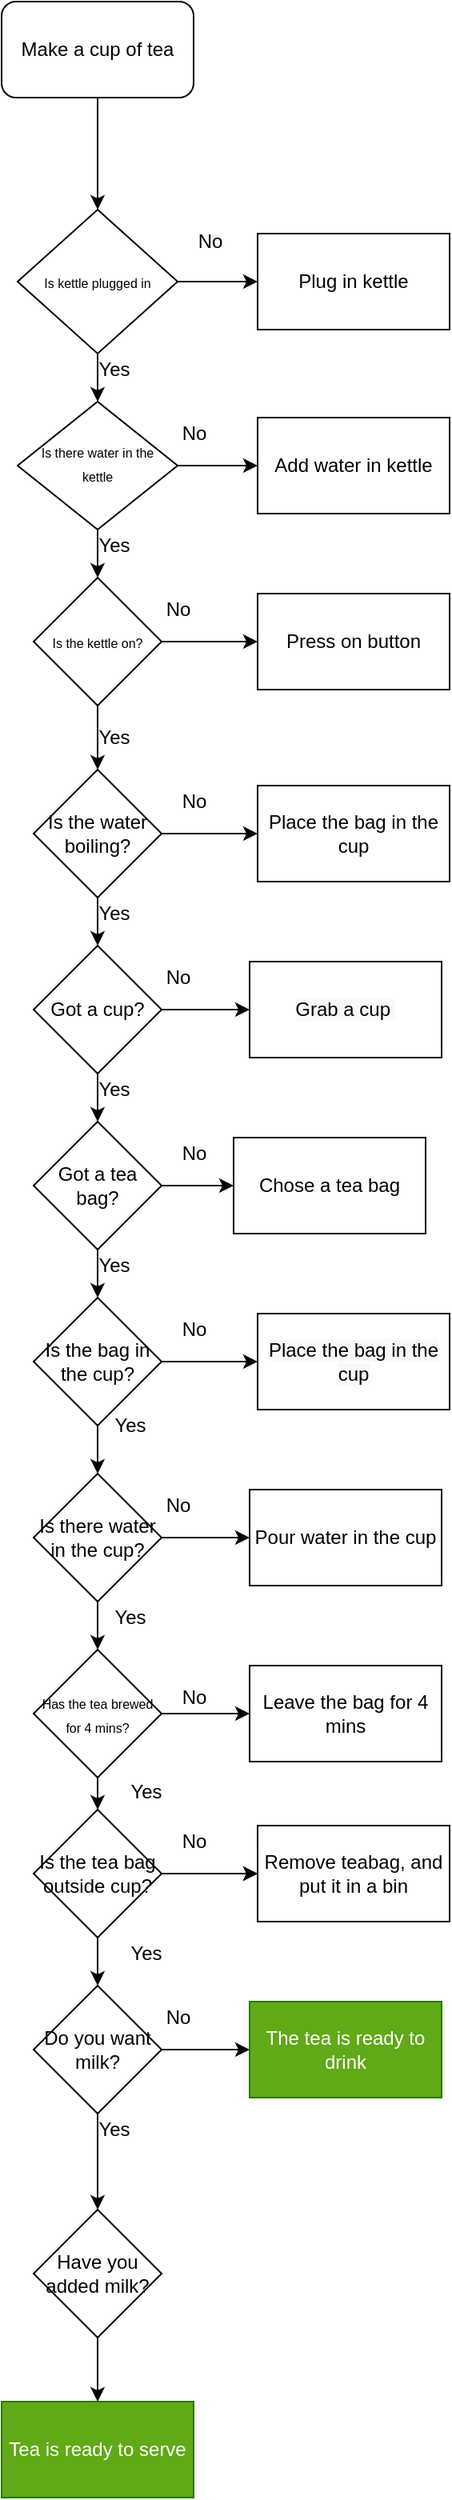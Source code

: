 <mxfile version="13.10.1" type="github">
  <diagram id="C5RBs43oDa-KdzZeNtuy" name="Page-1">
    <mxGraphModel dx="513" dy="350" grid="1" gridSize="10" guides="1" tooltips="1" connect="1" arrows="1" fold="1" page="1" pageScale="1" pageWidth="827" pageHeight="1169" math="0" shadow="0">
      <root>
        <mxCell id="WIyWlLk6GJQsqaUBKTNV-0" />
        <mxCell id="WIyWlLk6GJQsqaUBKTNV-1" parent="WIyWlLk6GJQsqaUBKTNV-0" />
        <mxCell id="8ZVMlgJZfLMr-YWJOrnI-1" value="Make a cup of tea" style="rounded=1;whiteSpace=wrap;html=1;labelBorderColor=none;" vertex="1" parent="WIyWlLk6GJQsqaUBKTNV-1">
          <mxGeometry x="160" y="40" width="120" height="60" as="geometry" />
        </mxCell>
        <mxCell id="8ZVMlgJZfLMr-YWJOrnI-10" style="edgeStyle=orthogonalEdgeStyle;rounded=0;orthogonalLoop=1;jettySize=auto;html=1;exitX=0.5;exitY=1;exitDx=0;exitDy=0;" edge="1" parent="WIyWlLk6GJQsqaUBKTNV-1" source="WIyWlLk6GJQsqaUBKTNV-10" target="8ZVMlgJZfLMr-YWJOrnI-3">
          <mxGeometry relative="1" as="geometry" />
        </mxCell>
        <mxCell id="8ZVMlgJZfLMr-YWJOrnI-13" style="edgeStyle=orthogonalEdgeStyle;rounded=0;orthogonalLoop=1;jettySize=auto;html=1;exitX=1;exitY=0.5;exitDx=0;exitDy=0;entryX=0;entryY=0.5;entryDx=0;entryDy=0;" edge="1" parent="WIyWlLk6GJQsqaUBKTNV-1" source="WIyWlLk6GJQsqaUBKTNV-10">
          <mxGeometry relative="1" as="geometry">
            <mxPoint x="320" y="330" as="targetPoint" />
          </mxGeometry>
        </mxCell>
        <mxCell id="WIyWlLk6GJQsqaUBKTNV-10" value="&lt;font style=&quot;font-size: 8px&quot;&gt;Is there water in the kettle&lt;/font&gt;" style="rhombus;whiteSpace=wrap;html=1;shadow=0;fontFamily=Helvetica;fontSize=12;align=center;strokeWidth=1;spacing=6;spacingTop=-4;" parent="WIyWlLk6GJQsqaUBKTNV-1" vertex="1">
          <mxGeometry x="170" y="290" width="100" height="80" as="geometry" />
        </mxCell>
        <mxCell id="8ZVMlgJZfLMr-YWJOrnI-2" value="" style="edgeStyle=orthogonalEdgeStyle;rounded=0;orthogonalLoop=1;jettySize=auto;html=1;" edge="1" parent="WIyWlLk6GJQsqaUBKTNV-1" source="8ZVMlgJZfLMr-YWJOrnI-1">
          <mxGeometry relative="1" as="geometry">
            <mxPoint x="220" y="170" as="targetPoint" />
          </mxGeometry>
        </mxCell>
        <mxCell id="8ZVMlgJZfLMr-YWJOrnI-14" style="edgeStyle=orthogonalEdgeStyle;rounded=0;orthogonalLoop=1;jettySize=auto;html=1;exitX=1;exitY=0.5;exitDx=0;exitDy=0;" edge="1" parent="WIyWlLk6GJQsqaUBKTNV-1" source="8ZVMlgJZfLMr-YWJOrnI-3">
          <mxGeometry relative="1" as="geometry">
            <mxPoint x="320" y="440" as="targetPoint" />
          </mxGeometry>
        </mxCell>
        <mxCell id="8ZVMlgJZfLMr-YWJOrnI-21" value="" style="edgeStyle=orthogonalEdgeStyle;rounded=0;orthogonalLoop=1;jettySize=auto;html=1;" edge="1" parent="WIyWlLk6GJQsqaUBKTNV-1" source="8ZVMlgJZfLMr-YWJOrnI-3" target="8ZVMlgJZfLMr-YWJOrnI-20">
          <mxGeometry relative="1" as="geometry" />
        </mxCell>
        <mxCell id="8ZVMlgJZfLMr-YWJOrnI-3" value="&lt;font style=&quot;font-size: 8px&quot;&gt;Is the kettle on?&lt;/font&gt;" style="rhombus;whiteSpace=wrap;html=1;" vertex="1" parent="WIyWlLk6GJQsqaUBKTNV-1">
          <mxGeometry x="180" y="400" width="80" height="80" as="geometry" />
        </mxCell>
        <mxCell id="8ZVMlgJZfLMr-YWJOrnI-7" value="" style="edgeStyle=orthogonalEdgeStyle;rounded=0;orthogonalLoop=1;jettySize=auto;html=1;" edge="1" parent="WIyWlLk6GJQsqaUBKTNV-1" source="8ZVMlgJZfLMr-YWJOrnI-4">
          <mxGeometry relative="1" as="geometry">
            <mxPoint x="320" y="215" as="targetPoint" />
          </mxGeometry>
        </mxCell>
        <mxCell id="8ZVMlgJZfLMr-YWJOrnI-11" style="edgeStyle=orthogonalEdgeStyle;rounded=0;orthogonalLoop=1;jettySize=auto;html=1;exitX=0.5;exitY=1;exitDx=0;exitDy=0;entryX=0.5;entryY=0;entryDx=0;entryDy=0;" edge="1" parent="WIyWlLk6GJQsqaUBKTNV-1" source="8ZVMlgJZfLMr-YWJOrnI-4" target="WIyWlLk6GJQsqaUBKTNV-10">
          <mxGeometry relative="1" as="geometry" />
        </mxCell>
        <mxCell id="8ZVMlgJZfLMr-YWJOrnI-4" value="&lt;font style=&quot;font-size: 8px&quot;&gt;Is kettle plugged in&lt;/font&gt;" style="rhombus;whiteSpace=wrap;html=1;" vertex="1" parent="WIyWlLk6GJQsqaUBKTNV-1">
          <mxGeometry x="170" y="170" width="100" height="90" as="geometry" />
        </mxCell>
        <mxCell id="8ZVMlgJZfLMr-YWJOrnI-8" value="No" style="text;html=1;align=center;verticalAlign=middle;resizable=0;points=[];autosize=1;" vertex="1" parent="WIyWlLk6GJQsqaUBKTNV-1">
          <mxGeometry x="275" y="180" width="30" height="20" as="geometry" />
        </mxCell>
        <mxCell id="8ZVMlgJZfLMr-YWJOrnI-15" value="No" style="text;html=1;align=center;verticalAlign=middle;resizable=0;points=[];autosize=1;" vertex="1" parent="WIyWlLk6GJQsqaUBKTNV-1">
          <mxGeometry x="265" y="300" width="30" height="20" as="geometry" />
        </mxCell>
        <mxCell id="8ZVMlgJZfLMr-YWJOrnI-16" value="No" style="text;html=1;align=center;verticalAlign=middle;resizable=0;points=[];autosize=1;" vertex="1" parent="WIyWlLk6GJQsqaUBKTNV-1">
          <mxGeometry x="255" y="410" width="30" height="20" as="geometry" />
        </mxCell>
        <mxCell id="8ZVMlgJZfLMr-YWJOrnI-17" value="Yes" style="text;html=1;align=center;verticalAlign=middle;resizable=0;points=[];autosize=1;" vertex="1" parent="WIyWlLk6GJQsqaUBKTNV-1">
          <mxGeometry x="210" y="260" width="40" height="20" as="geometry" />
        </mxCell>
        <mxCell id="8ZVMlgJZfLMr-YWJOrnI-18" value="Yes" style="text;html=1;align=center;verticalAlign=middle;resizable=0;points=[];autosize=1;" vertex="1" parent="WIyWlLk6GJQsqaUBKTNV-1">
          <mxGeometry x="210" y="370" width="40" height="20" as="geometry" />
        </mxCell>
        <mxCell id="8ZVMlgJZfLMr-YWJOrnI-25" style="edgeStyle=orthogonalEdgeStyle;rounded=0;orthogonalLoop=1;jettySize=auto;html=1;exitX=1;exitY=0.5;exitDx=0;exitDy=0;entryX=0;entryY=0.5;entryDx=0;entryDy=0;" edge="1" parent="WIyWlLk6GJQsqaUBKTNV-1" source="8ZVMlgJZfLMr-YWJOrnI-20">
          <mxGeometry relative="1" as="geometry">
            <mxPoint x="320" y="560" as="targetPoint" />
          </mxGeometry>
        </mxCell>
        <mxCell id="8ZVMlgJZfLMr-YWJOrnI-28" value="" style="edgeStyle=orthogonalEdgeStyle;rounded=0;orthogonalLoop=1;jettySize=auto;html=1;" edge="1" parent="WIyWlLk6GJQsqaUBKTNV-1" source="8ZVMlgJZfLMr-YWJOrnI-20" target="8ZVMlgJZfLMr-YWJOrnI-27">
          <mxGeometry relative="1" as="geometry" />
        </mxCell>
        <mxCell id="8ZVMlgJZfLMr-YWJOrnI-20" value="Is the water boiling?" style="rhombus;whiteSpace=wrap;html=1;" vertex="1" parent="WIyWlLk6GJQsqaUBKTNV-1">
          <mxGeometry x="180" y="520" width="80" height="80" as="geometry" />
        </mxCell>
        <mxCell id="8ZVMlgJZfLMr-YWJOrnI-22" value="Yes" style="text;html=1;align=center;verticalAlign=middle;resizable=0;points=[];autosize=1;" vertex="1" parent="WIyWlLk6GJQsqaUBKTNV-1">
          <mxGeometry x="210" y="490" width="40" height="20" as="geometry" />
        </mxCell>
        <mxCell id="8ZVMlgJZfLMr-YWJOrnI-26" value="No&lt;br&gt;" style="text;html=1;align=center;verticalAlign=middle;resizable=0;points=[];autosize=1;" vertex="1" parent="WIyWlLk6GJQsqaUBKTNV-1">
          <mxGeometry x="265" y="530" width="30" height="20" as="geometry" />
        </mxCell>
        <mxCell id="8ZVMlgJZfLMr-YWJOrnI-30" style="edgeStyle=orthogonalEdgeStyle;rounded=0;orthogonalLoop=1;jettySize=auto;html=1;exitX=1;exitY=0.5;exitDx=0;exitDy=0;entryX=0;entryY=0.5;entryDx=0;entryDy=0;" edge="1" parent="WIyWlLk6GJQsqaUBKTNV-1" source="8ZVMlgJZfLMr-YWJOrnI-27">
          <mxGeometry relative="1" as="geometry">
            <mxPoint x="315" y="670" as="targetPoint" />
          </mxGeometry>
        </mxCell>
        <mxCell id="8ZVMlgJZfLMr-YWJOrnI-36" value="" style="edgeStyle=orthogonalEdgeStyle;rounded=0;orthogonalLoop=1;jettySize=auto;html=1;" edge="1" parent="WIyWlLk6GJQsqaUBKTNV-1" source="8ZVMlgJZfLMr-YWJOrnI-27" target="8ZVMlgJZfLMr-YWJOrnI-35">
          <mxGeometry relative="1" as="geometry" />
        </mxCell>
        <mxCell id="8ZVMlgJZfLMr-YWJOrnI-27" value="Got a cup?" style="rhombus;whiteSpace=wrap;html=1;" vertex="1" parent="WIyWlLk6GJQsqaUBKTNV-1">
          <mxGeometry x="180" y="630" width="80" height="80" as="geometry" />
        </mxCell>
        <mxCell id="8ZVMlgJZfLMr-YWJOrnI-32" value="No" style="text;html=1;align=center;verticalAlign=middle;resizable=0;points=[];autosize=1;" vertex="1" parent="WIyWlLk6GJQsqaUBKTNV-1">
          <mxGeometry x="255" y="640" width="30" height="20" as="geometry" />
        </mxCell>
        <mxCell id="8ZVMlgJZfLMr-YWJOrnI-34" value="Yes" style="text;html=1;align=center;verticalAlign=middle;resizable=0;points=[];autosize=1;" vertex="1" parent="WIyWlLk6GJQsqaUBKTNV-1">
          <mxGeometry x="210" y="600" width="40" height="20" as="geometry" />
        </mxCell>
        <mxCell id="8ZVMlgJZfLMr-YWJOrnI-42" value="" style="edgeStyle=orthogonalEdgeStyle;rounded=0;orthogonalLoop=1;jettySize=auto;html=1;" edge="1" parent="WIyWlLk6GJQsqaUBKTNV-1" source="8ZVMlgJZfLMr-YWJOrnI-35" target="8ZVMlgJZfLMr-YWJOrnI-41">
          <mxGeometry relative="1" as="geometry" />
        </mxCell>
        <mxCell id="8ZVMlgJZfLMr-YWJOrnI-89" value="" style="edgeStyle=orthogonalEdgeStyle;rounded=0;orthogonalLoop=1;jettySize=auto;html=1;" edge="1" parent="WIyWlLk6GJQsqaUBKTNV-1" source="8ZVMlgJZfLMr-YWJOrnI-35">
          <mxGeometry relative="1" as="geometry">
            <mxPoint x="305" y="780" as="targetPoint" />
          </mxGeometry>
        </mxCell>
        <mxCell id="8ZVMlgJZfLMr-YWJOrnI-35" value="Got a tea bag?" style="rhombus;whiteSpace=wrap;html=1;" vertex="1" parent="WIyWlLk6GJQsqaUBKTNV-1">
          <mxGeometry x="180" y="740" width="80" height="80" as="geometry" />
        </mxCell>
        <mxCell id="8ZVMlgJZfLMr-YWJOrnI-39" value="Yes" style="text;html=1;align=center;verticalAlign=middle;resizable=0;points=[];autosize=1;" vertex="1" parent="WIyWlLk6GJQsqaUBKTNV-1">
          <mxGeometry x="210" y="710" width="40" height="20" as="geometry" />
        </mxCell>
        <mxCell id="8ZVMlgJZfLMr-YWJOrnI-40" value="No" style="text;html=1;align=center;verticalAlign=middle;resizable=0;points=[];autosize=1;" vertex="1" parent="WIyWlLk6GJQsqaUBKTNV-1">
          <mxGeometry x="265" y="750" width="30" height="20" as="geometry" />
        </mxCell>
        <mxCell id="8ZVMlgJZfLMr-YWJOrnI-44" value="" style="edgeStyle=orthogonalEdgeStyle;rounded=0;orthogonalLoop=1;jettySize=auto;html=1;" edge="1" parent="WIyWlLk6GJQsqaUBKTNV-1" source="8ZVMlgJZfLMr-YWJOrnI-41">
          <mxGeometry relative="1" as="geometry">
            <mxPoint x="320" y="890" as="targetPoint" />
          </mxGeometry>
        </mxCell>
        <mxCell id="8ZVMlgJZfLMr-YWJOrnI-48" value="" style="edgeStyle=orthogonalEdgeStyle;rounded=0;orthogonalLoop=1;jettySize=auto;html=1;" edge="1" parent="WIyWlLk6GJQsqaUBKTNV-1" source="8ZVMlgJZfLMr-YWJOrnI-41" target="8ZVMlgJZfLMr-YWJOrnI-47">
          <mxGeometry relative="1" as="geometry" />
        </mxCell>
        <mxCell id="8ZVMlgJZfLMr-YWJOrnI-41" value="Is the bag in the cup?" style="rhombus;whiteSpace=wrap;html=1;" vertex="1" parent="WIyWlLk6GJQsqaUBKTNV-1">
          <mxGeometry x="180" y="850" width="80" height="80" as="geometry" />
        </mxCell>
        <mxCell id="8ZVMlgJZfLMr-YWJOrnI-45" value="Yes" style="text;html=1;align=center;verticalAlign=middle;resizable=0;points=[];autosize=1;" vertex="1" parent="WIyWlLk6GJQsqaUBKTNV-1">
          <mxGeometry x="210" y="820" width="40" height="20" as="geometry" />
        </mxCell>
        <mxCell id="8ZVMlgJZfLMr-YWJOrnI-46" value="No" style="text;html=1;align=center;verticalAlign=middle;resizable=0;points=[];autosize=1;" vertex="1" parent="WIyWlLk6GJQsqaUBKTNV-1">
          <mxGeometry x="265" y="860" width="30" height="20" as="geometry" />
        </mxCell>
        <mxCell id="8ZVMlgJZfLMr-YWJOrnI-51" value="" style="edgeStyle=orthogonalEdgeStyle;rounded=0;orthogonalLoop=1;jettySize=auto;html=1;" edge="1" parent="WIyWlLk6GJQsqaUBKTNV-1" source="8ZVMlgJZfLMr-YWJOrnI-47">
          <mxGeometry relative="1" as="geometry">
            <mxPoint x="315" y="1000" as="targetPoint" />
          </mxGeometry>
        </mxCell>
        <mxCell id="8ZVMlgJZfLMr-YWJOrnI-55" value="" style="edgeStyle=orthogonalEdgeStyle;rounded=0;orthogonalLoop=1;jettySize=auto;html=1;" edge="1" parent="WIyWlLk6GJQsqaUBKTNV-1" source="8ZVMlgJZfLMr-YWJOrnI-47" target="8ZVMlgJZfLMr-YWJOrnI-53">
          <mxGeometry relative="1" as="geometry" />
        </mxCell>
        <mxCell id="8ZVMlgJZfLMr-YWJOrnI-47" value="Is there water in the cup?" style="rhombus;whiteSpace=wrap;html=1;" vertex="1" parent="WIyWlLk6GJQsqaUBKTNV-1">
          <mxGeometry x="180" y="960" width="80" height="80" as="geometry" />
        </mxCell>
        <mxCell id="8ZVMlgJZfLMr-YWJOrnI-49" value="Yes" style="text;html=1;align=center;verticalAlign=middle;resizable=0;points=[];autosize=1;" vertex="1" parent="WIyWlLk6GJQsqaUBKTNV-1">
          <mxGeometry x="220" y="920" width="40" height="20" as="geometry" />
        </mxCell>
        <mxCell id="8ZVMlgJZfLMr-YWJOrnI-52" value="No" style="text;html=1;align=center;verticalAlign=middle;resizable=0;points=[];autosize=1;" vertex="1" parent="WIyWlLk6GJQsqaUBKTNV-1">
          <mxGeometry x="255" y="970" width="30" height="20" as="geometry" />
        </mxCell>
        <mxCell id="8ZVMlgJZfLMr-YWJOrnI-56" value="" style="edgeStyle=orthogonalEdgeStyle;rounded=0;orthogonalLoop=1;jettySize=auto;html=1;" edge="1" parent="WIyWlLk6GJQsqaUBKTNV-1" source="8ZVMlgJZfLMr-YWJOrnI-53">
          <mxGeometry relative="1" as="geometry">
            <mxPoint x="315" y="1110" as="targetPoint" />
          </mxGeometry>
        </mxCell>
        <mxCell id="8ZVMlgJZfLMr-YWJOrnI-71" value="" style="edgeStyle=orthogonalEdgeStyle;rounded=0;orthogonalLoop=1;jettySize=auto;html=1;" edge="1" parent="WIyWlLk6GJQsqaUBKTNV-1" source="8ZVMlgJZfLMr-YWJOrnI-53" target="8ZVMlgJZfLMr-YWJOrnI-59">
          <mxGeometry relative="1" as="geometry" />
        </mxCell>
        <mxCell id="8ZVMlgJZfLMr-YWJOrnI-53" value="&lt;font style=&quot;font-size: 8px&quot;&gt;Has the tea brewed for 4 mins?&lt;/font&gt;" style="rhombus;whiteSpace=wrap;html=1;" vertex="1" parent="WIyWlLk6GJQsqaUBKTNV-1">
          <mxGeometry x="180" y="1070" width="80" height="80" as="geometry" />
        </mxCell>
        <mxCell id="8ZVMlgJZfLMr-YWJOrnI-57" value="Yes" style="text;html=1;align=center;verticalAlign=middle;resizable=0;points=[];autosize=1;" vertex="1" parent="WIyWlLk6GJQsqaUBKTNV-1">
          <mxGeometry x="220" y="1040" width="40" height="20" as="geometry" />
        </mxCell>
        <mxCell id="8ZVMlgJZfLMr-YWJOrnI-58" value="No" style="text;html=1;align=center;verticalAlign=middle;resizable=0;points=[];autosize=1;" vertex="1" parent="WIyWlLk6GJQsqaUBKTNV-1">
          <mxGeometry x="265" y="1090" width="30" height="20" as="geometry" />
        </mxCell>
        <mxCell id="8ZVMlgJZfLMr-YWJOrnI-73" value="" style="edgeStyle=orthogonalEdgeStyle;rounded=0;orthogonalLoop=1;jettySize=auto;html=1;" edge="1" parent="WIyWlLk6GJQsqaUBKTNV-1" source="8ZVMlgJZfLMr-YWJOrnI-59" target="8ZVMlgJZfLMr-YWJOrnI-72">
          <mxGeometry relative="1" as="geometry" />
        </mxCell>
        <mxCell id="8ZVMlgJZfLMr-YWJOrnI-74" value="" style="edgeStyle=orthogonalEdgeStyle;rounded=0;orthogonalLoop=1;jettySize=auto;html=1;" edge="1" parent="WIyWlLk6GJQsqaUBKTNV-1" source="8ZVMlgJZfLMr-YWJOrnI-59" target="8ZVMlgJZfLMr-YWJOrnI-72">
          <mxGeometry relative="1" as="geometry" />
        </mxCell>
        <mxCell id="8ZVMlgJZfLMr-YWJOrnI-76" value="" style="edgeStyle=orthogonalEdgeStyle;rounded=0;orthogonalLoop=1;jettySize=auto;html=1;" edge="1" parent="WIyWlLk6GJQsqaUBKTNV-1" source="8ZVMlgJZfLMr-YWJOrnI-59" target="8ZVMlgJZfLMr-YWJOrnI-68">
          <mxGeometry relative="1" as="geometry" />
        </mxCell>
        <mxCell id="8ZVMlgJZfLMr-YWJOrnI-59" value="Is the tea bag outside cup?" style="rhombus;whiteSpace=wrap;html=1;" vertex="1" parent="WIyWlLk6GJQsqaUBKTNV-1">
          <mxGeometry x="180" y="1170" width="80" height="80" as="geometry" />
        </mxCell>
        <mxCell id="8ZVMlgJZfLMr-YWJOrnI-63" value="Yes" style="text;html=1;align=center;verticalAlign=middle;resizable=0;points=[];autosize=1;" vertex="1" parent="WIyWlLk6GJQsqaUBKTNV-1">
          <mxGeometry x="230" y="1149" width="40" height="20" as="geometry" />
        </mxCell>
        <mxCell id="8ZVMlgJZfLMr-YWJOrnI-83" style="edgeStyle=orthogonalEdgeStyle;rounded=0;orthogonalLoop=1;jettySize=auto;html=1;exitX=0.5;exitY=1;exitDx=0;exitDy=0;" edge="1" parent="WIyWlLk6GJQsqaUBKTNV-1" source="8ZVMlgJZfLMr-YWJOrnI-68">
          <mxGeometry relative="1" as="geometry">
            <mxPoint x="220" y="1420" as="targetPoint" />
          </mxGeometry>
        </mxCell>
        <mxCell id="8ZVMlgJZfLMr-YWJOrnI-99" value="" style="edgeStyle=orthogonalEdgeStyle;curved=0;rounded=1;sketch=0;orthogonalLoop=1;jettySize=auto;html=1;" edge="1" parent="WIyWlLk6GJQsqaUBKTNV-1" source="8ZVMlgJZfLMr-YWJOrnI-68" target="8ZVMlgJZfLMr-YWJOrnI-98">
          <mxGeometry relative="1" as="geometry" />
        </mxCell>
        <mxCell id="8ZVMlgJZfLMr-YWJOrnI-68" value="Do you want milk?" style="rhombus;whiteSpace=wrap;html=1;" vertex="1" parent="WIyWlLk6GJQsqaUBKTNV-1">
          <mxGeometry x="180" y="1280" width="80" height="80" as="geometry" />
        </mxCell>
        <mxCell id="8ZVMlgJZfLMr-YWJOrnI-72" value="Remove teabag, and put it in a bin" style="whiteSpace=wrap;html=1;" vertex="1" parent="WIyWlLk6GJQsqaUBKTNV-1">
          <mxGeometry x="320" y="1180" width="120" height="60" as="geometry" />
        </mxCell>
        <mxCell id="8ZVMlgJZfLMr-YWJOrnI-75" value="No" style="text;html=1;align=center;verticalAlign=middle;resizable=0;points=[];autosize=1;" vertex="1" parent="WIyWlLk6GJQsqaUBKTNV-1">
          <mxGeometry x="265" y="1180" width="30" height="20" as="geometry" />
        </mxCell>
        <mxCell id="8ZVMlgJZfLMr-YWJOrnI-81" value="Yes" style="text;html=1;align=center;verticalAlign=middle;resizable=0;points=[];autosize=1;" vertex="1" parent="WIyWlLk6GJQsqaUBKTNV-1">
          <mxGeometry x="230" y="1250" width="40" height="20" as="geometry" />
        </mxCell>
        <mxCell id="8ZVMlgJZfLMr-YWJOrnI-82" value="No" style="text;html=1;align=center;verticalAlign=middle;resizable=0;points=[];autosize=1;" vertex="1" parent="WIyWlLk6GJQsqaUBKTNV-1">
          <mxGeometry x="255" y="1290" width="30" height="20" as="geometry" />
        </mxCell>
        <mxCell id="8ZVMlgJZfLMr-YWJOrnI-84" value="Yes" style="text;html=1;align=center;verticalAlign=middle;resizable=0;points=[];autosize=1;" vertex="1" parent="WIyWlLk6GJQsqaUBKTNV-1">
          <mxGeometry x="210" y="1360" width="40" height="20" as="geometry" />
        </mxCell>
        <mxCell id="8ZVMlgJZfLMr-YWJOrnI-90" value="&lt;span style=&quot;background-color: rgb(255 , 255 , 255)&quot;&gt;Chose a tea bag&lt;/span&gt;" style="rounded=0;whiteSpace=wrap;html=1;" vertex="1" parent="WIyWlLk6GJQsqaUBKTNV-1">
          <mxGeometry x="305" y="750" width="120" height="60" as="geometry" />
        </mxCell>
        <mxCell id="8ZVMlgJZfLMr-YWJOrnI-91" value="&lt;meta charset=&quot;utf-8&quot;&gt;&lt;span style=&quot;color: rgb(0, 0, 0); font-family: helvetica; font-size: 12px; font-style: normal; font-weight: 400; letter-spacing: normal; text-align: center; text-indent: 0px; text-transform: none; word-spacing: 0px; background-color: rgb(248, 249, 250); display: inline; float: none;&quot;&gt;Place the bag in the cup&lt;/span&gt;" style="rounded=0;whiteSpace=wrap;html=1;" vertex="1" parent="WIyWlLk6GJQsqaUBKTNV-1">
          <mxGeometry x="320" y="860" width="120" height="60" as="geometry" />
        </mxCell>
        <mxCell id="8ZVMlgJZfLMr-YWJOrnI-92" value="&lt;span&gt;Place the bag in the cup&lt;/span&gt;" style="rounded=0;whiteSpace=wrap;html=1;sketch=0;" vertex="1" parent="WIyWlLk6GJQsqaUBKTNV-1">
          <mxGeometry x="320" y="530" width="120" height="60" as="geometry" />
        </mxCell>
        <mxCell id="8ZVMlgJZfLMr-YWJOrnI-93" value="&lt;meta charset=&quot;utf-8&quot;&gt;&lt;span style=&quot;color: rgb(0, 0, 0); font-family: helvetica; font-size: 12px; font-style: normal; font-weight: 400; letter-spacing: normal; text-align: center; text-indent: 0px; text-transform: none; word-spacing: 0px; background-color: rgb(248, 249, 250); display: inline; float: none;&quot;&gt;Grab a cup&amp;nbsp;&lt;/span&gt;" style="rounded=0;whiteSpace=wrap;html=1;sketch=0;" vertex="1" parent="WIyWlLk6GJQsqaUBKTNV-1">
          <mxGeometry x="315" y="640" width="120" height="60" as="geometry" />
        </mxCell>
        <mxCell id="8ZVMlgJZfLMr-YWJOrnI-94" value="&lt;span&gt;Pour water in the cup&lt;/span&gt;" style="rounded=0;whiteSpace=wrap;html=1;sketch=0;" vertex="1" parent="WIyWlLk6GJQsqaUBKTNV-1">
          <mxGeometry x="315" y="970" width="120" height="60" as="geometry" />
        </mxCell>
        <mxCell id="8ZVMlgJZfLMr-YWJOrnI-97" value="&lt;span&gt;Leave the bag for 4 mins&lt;/span&gt;" style="rounded=0;whiteSpace=wrap;html=1;sketch=0;" vertex="1" parent="WIyWlLk6GJQsqaUBKTNV-1">
          <mxGeometry x="315" y="1080" width="120" height="60" as="geometry" />
        </mxCell>
        <mxCell id="8ZVMlgJZfLMr-YWJOrnI-98" value="&lt;span&gt;The tea is ready to drink&lt;/span&gt;" style="rounded=0;whiteSpace=wrap;html=1;sketch=0;fillColor=#60a917;strokeColor=#2D7600;fontColor=#ffffff;" vertex="1" parent="WIyWlLk6GJQsqaUBKTNV-1">
          <mxGeometry x="315" y="1290" width="120" height="60" as="geometry" />
        </mxCell>
        <mxCell id="8ZVMlgJZfLMr-YWJOrnI-100" value="&lt;span&gt;Plug in kettle&lt;/span&gt;" style="rounded=0;whiteSpace=wrap;html=1;sketch=0;" vertex="1" parent="WIyWlLk6GJQsqaUBKTNV-1">
          <mxGeometry x="320" y="185" width="120" height="60" as="geometry" />
        </mxCell>
        <mxCell id="8ZVMlgJZfLMr-YWJOrnI-102" value="&lt;span&gt;Add water in kettle&lt;/span&gt;" style="rounded=0;whiteSpace=wrap;html=1;sketch=0;" vertex="1" parent="WIyWlLk6GJQsqaUBKTNV-1">
          <mxGeometry x="320" y="300" width="120" height="60" as="geometry" />
        </mxCell>
        <mxCell id="8ZVMlgJZfLMr-YWJOrnI-103" value="&lt;span&gt;Press on button&lt;/span&gt;" style="rounded=0;whiteSpace=wrap;html=1;sketch=0;" vertex="1" parent="WIyWlLk6GJQsqaUBKTNV-1">
          <mxGeometry x="320" y="410" width="120" height="60" as="geometry" />
        </mxCell>
        <mxCell id="8ZVMlgJZfLMr-YWJOrnI-107" value="Tea is ready to serve" style="rounded=0;whiteSpace=wrap;html=1;sketch=0;fillColor=#60a917;strokeColor=#2D7600;fontColor=#ffffff;" vertex="1" parent="WIyWlLk6GJQsqaUBKTNV-1">
          <mxGeometry x="160" y="1540" width="120" height="60" as="geometry" />
        </mxCell>
        <mxCell id="8ZVMlgJZfLMr-YWJOrnI-109" value="" style="edgeStyle=orthogonalEdgeStyle;curved=0;rounded=1;sketch=0;orthogonalLoop=1;jettySize=auto;html=1;" edge="1" parent="WIyWlLk6GJQsqaUBKTNV-1" source="8ZVMlgJZfLMr-YWJOrnI-108" target="8ZVMlgJZfLMr-YWJOrnI-107">
          <mxGeometry relative="1" as="geometry" />
        </mxCell>
        <mxCell id="8ZVMlgJZfLMr-YWJOrnI-108" value="Have you added milk?" style="rhombus;whiteSpace=wrap;html=1;rounded=0;sketch=0;" vertex="1" parent="WIyWlLk6GJQsqaUBKTNV-1">
          <mxGeometry x="180" y="1420" width="80" height="80" as="geometry" />
        </mxCell>
      </root>
    </mxGraphModel>
  </diagram>
</mxfile>
